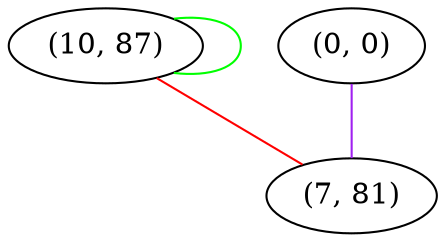 graph "" {
"(10, 87)";
"(0, 0)";
"(7, 81)";
"(10, 87)" -- "(10, 87)"  [color=green, key=0, weight=2];
"(10, 87)" -- "(7, 81)"  [color=red, key=0, weight=1];
"(0, 0)" -- "(7, 81)"  [color=purple, key=0, weight=4];
}
